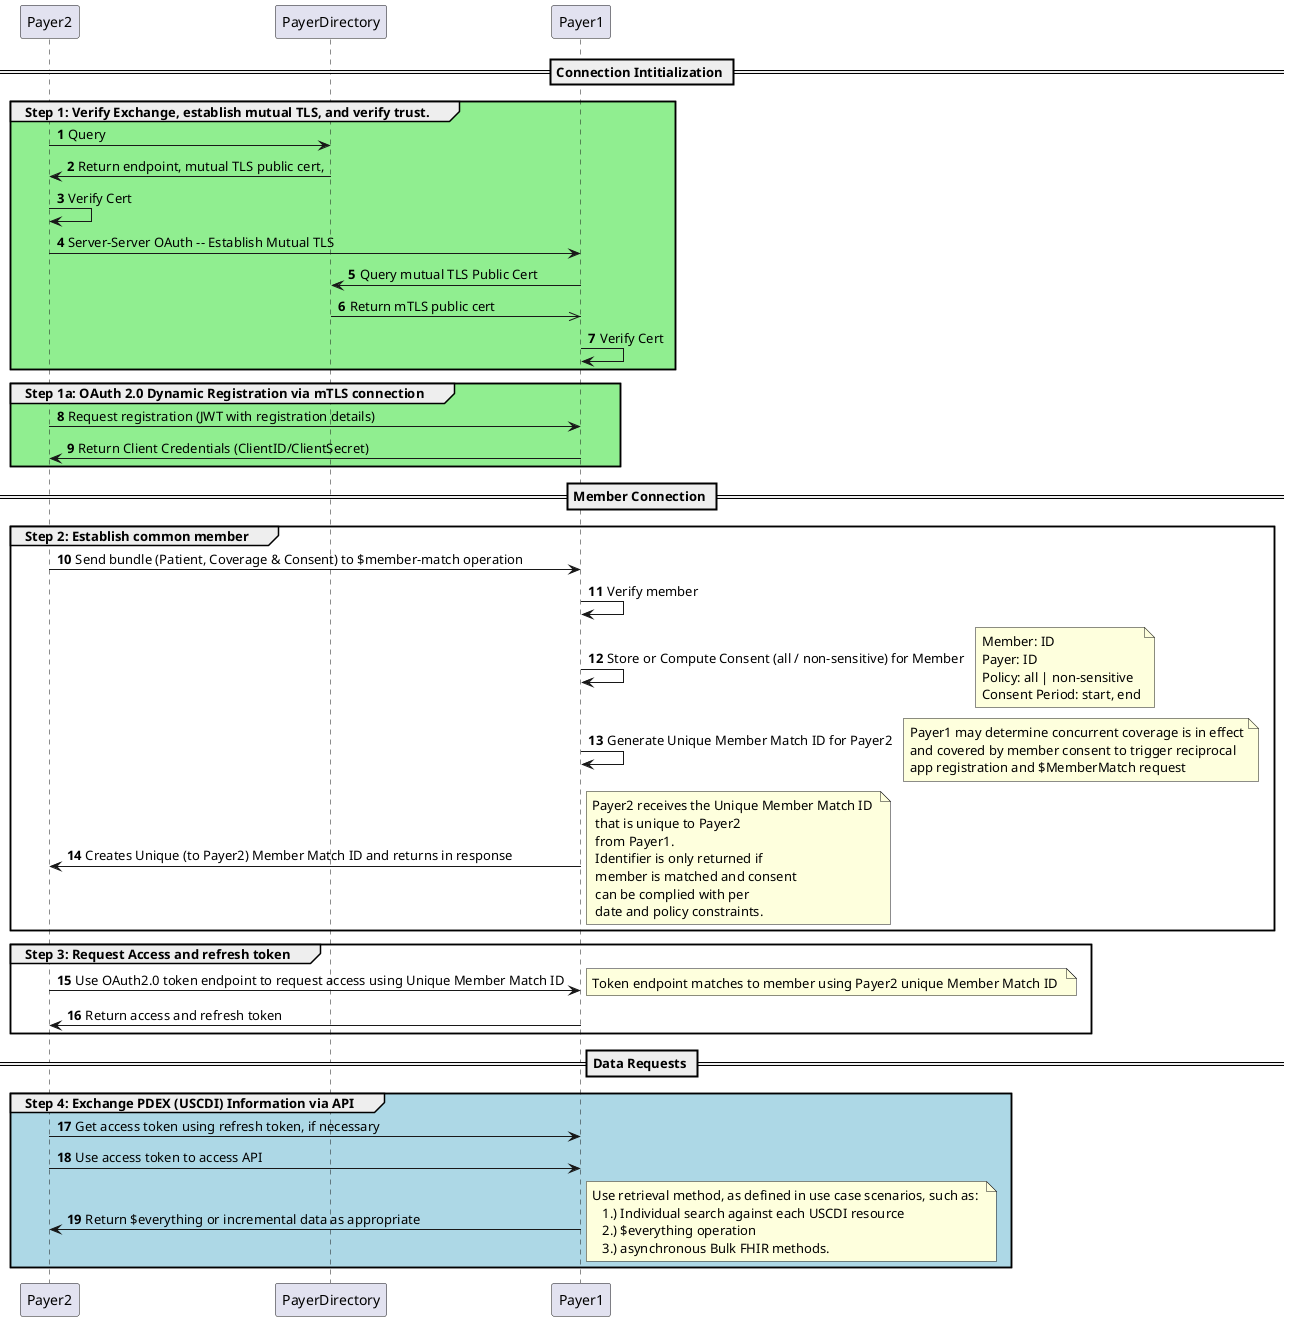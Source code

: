 @startuml
autonumber
== Connection Intitialization ==
group #LightGreen Step 1: Verify Exchange, establish mutual TLS, and verify trust.
	Payer2 -> PayerDirectory : Query
	PayerDirectory -> Payer2 : Return endpoint, mutual TLS public cert, 
	Payer2 -> Payer2 : Verify Cert
	Payer2 -> Payer1 : Server-Server OAuth -- Establish Mutual TLS
	Payer1 -> PayerDirectory : Query mutual TLS Public Cert
	PayerDirectory ->> Payer1 : Return mTLS public cert
	Payer1 -> Payer1 : Verify Cert
end
group #lightGreen Step 1a: OAuth 2.0 Dynamic Registration via mTLS connection
	Payer2 -> Payer1 : Request registration (JWT with registration details)
  Payer1 -> Payer2 : Return Client Credentials (ClientID/ClientSecret)
end
== Member Connection ==
group Step 2: Establish common member
	Payer2 -> Payer1 : Send bundle (Patient, Coverage & Consent) to $member-match operation
	Payer1 -> Payer1 : Verify member
  Payer1 -> Payer1 : Store or Compute Consent (all / non-sensitive) for Member
  note right
  Member: ID
  Payer: ID
  Policy: all | non-sensitive
  Consent Period: start, end
  endnote

	Payer1 -> Payer1 : Generate Unique Member Match ID for Payer2
  note right
    Payer1 may determine concurrent coverage is in effect
    and covered by member consent to trigger reciprocal
    app registration and $MemberMatch request
  endnote

  Payer1 -> Payer2 : Creates Unique (to Payer2) Member Match ID and returns in response
  note right
  	Payer2 receives the Unique Member Match ID 
    that is unique to Payer2 
    from Payer1.  
    Identifier is only returned if
    member is matched and consent
    can be complied with per 
    date and policy constraints.
  endnote
end

group Step 3: Request Access and refresh token
	Payer2 -> Payer1 : Use OAuth2.0 token endpoint to request access using Unique Member Match ID
  note right 
  	Token endpoint matches to member using Payer2 unique Member Match ID 
  endnote
  Payer1 -> Payer2 : Return access and refresh token
end
== Data Requests ==
group #LightBlue Step 4: Exchange PDEX (USCDI) Information via API
	Payer2 -> Payer1 : Get access token using refresh token, if necessary
  Payer2 -> Payer1 : Use access token to access API
	Payer1 -> Payer2 : Return $everything or incremental data as appropriate
  note right
  	Use retrieval method, as defined in use case scenarios, such as: 
      1.) Individual search against each USCDI resource
      2.) $everything operation
      3.) asynchronous Bulk FHIR methods. 
  endnote
end
@enduml
